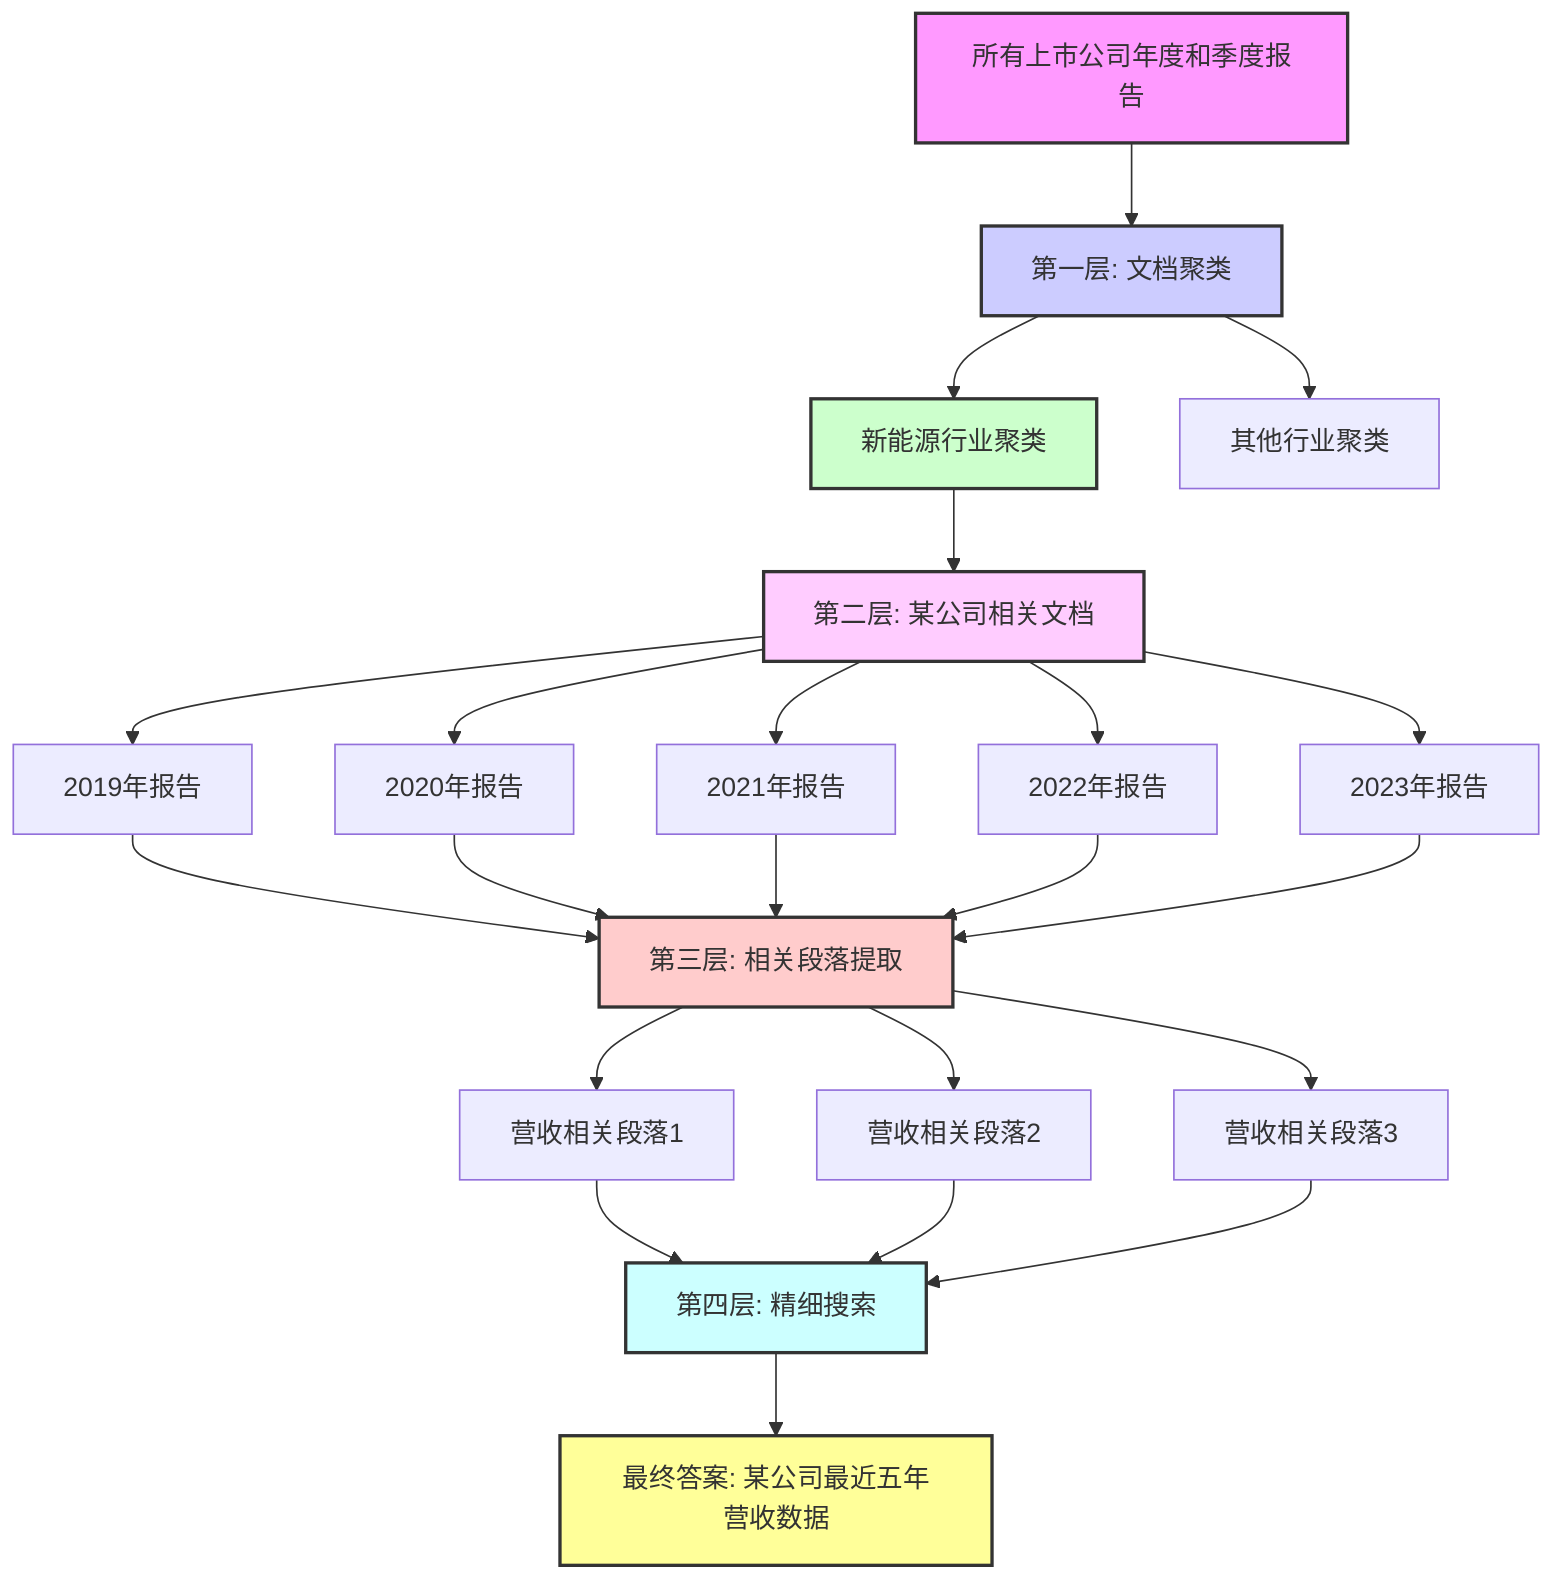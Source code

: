 graph TD
    A[所有上市公司年度和季度报告] --> B[第一层: 文档聚类]
    B --> C1[新能源行业聚类]
    B --> C2[其他行业聚类]
    C1 --> D[第二层: 某公司相关文档]
    D --> E1[2019年报告]
    D --> E2[2020年报告]
    D --> E3[2021年报告]
    D --> E4[2022年报告]
    D --> E5[2023年报告]
    E1 --> F[第三层: 相关段落提取]
    E2 --> F
    E3 --> F
    E4 --> F
    E5 --> F
    F --> G1[营收相关段落1]
    F --> G2[营收相关段落2]
    F --> G3[营收相关段落3]
    G1 --> H[第四层: 精细搜索]
    G2 --> H
    G3 --> H
    H --> I[最终答案: 某公司最近五年营收数据]

    style A fill:#f9f,stroke:#333,stroke-width:2px
    style B fill:#ccf,stroke:#333,stroke-width:2px
    style C1 fill:#cfc,stroke:#333,stroke-width:2px
    style D fill:#fcf,stroke:#333,stroke-width:2px
    style F fill:#fcc,stroke:#333,stroke-width:2px
    style H fill:#cff,stroke:#333,stroke-width:2px
    style I fill:#ff9,stroke:#333,stroke-width:2px